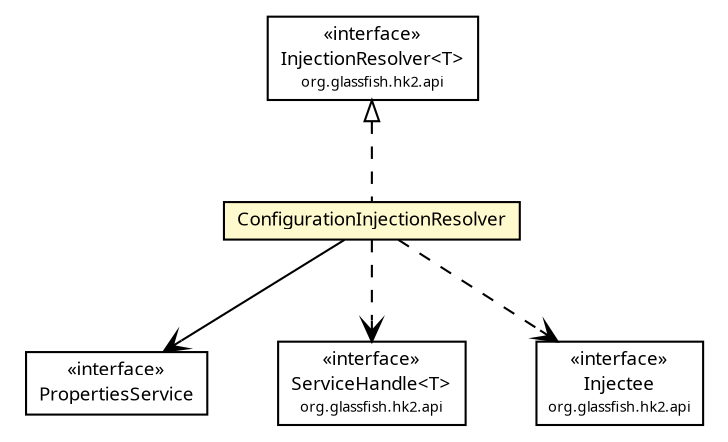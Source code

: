 #!/usr/local/bin/dot
#
# Class diagram 
# Generated by UMLGraph version R5_6-24-gf6e263 (http://www.umlgraph.org/)
#

digraph G {
	edge [fontname="Trebuchet MS",fontsize=10,labelfontname="Trebuchet MS",labelfontsize=10];
	node [fontname="Trebuchet MS",fontsize=10,shape=plaintext];
	nodesep=0.25;
	ranksep=0.5;
	// org.maxur.perfmodel.backend.service.PropertiesService
	c562 [label=<<table title="org.maxur.perfmodel.backend.service.PropertiesService" border="0" cellborder="1" cellspacing="0" cellpadding="2" port="p" href="./PropertiesService.html">
		<tr><td><table border="0" cellspacing="0" cellpadding="1">
<tr><td align="center" balign="center"> &#171;interface&#187; </td></tr>
<tr><td align="center" balign="center"><font face="Trebuchet MS"> PropertiesService </font></td></tr>
		</table></td></tr>
		</table>>, URL="./PropertiesService.html", fontname="Trebuchet MS", fontcolor="black", fontsize=9.0];
	// org.maxur.perfmodel.backend.service.ConfigurationInjectionResolver
	c566 [label=<<table title="org.maxur.perfmodel.backend.service.ConfigurationInjectionResolver" border="0" cellborder="1" cellspacing="0" cellpadding="2" port="p" bgcolor="lemonChiffon" href="./ConfigurationInjectionResolver.html">
		<tr><td><table border="0" cellspacing="0" cellpadding="1">
<tr><td align="center" balign="center"><font face="Trebuchet MS"> ConfigurationInjectionResolver </font></td></tr>
		</table></td></tr>
		</table>>, URL="./ConfigurationInjectionResolver.html", fontname="Trebuchet MS", fontcolor="black", fontsize=9.0];
	//org.maxur.perfmodel.backend.service.ConfigurationInjectionResolver implements org.glassfish.hk2.api.InjectionResolver<T>
	c576:p -> c566:p [dir=back,arrowtail=empty,style=dashed];
	// org.maxur.perfmodel.backend.service.ConfigurationInjectionResolver NAVASSOC org.maxur.perfmodel.backend.service.PropertiesService
	c566:p -> c562:p [taillabel="", label="", headlabel="", fontname="Trebuchet MS", fontcolor="black", fontsize=10.0, color="black", arrowhead=open];
	// org.maxur.perfmodel.backend.service.ConfigurationInjectionResolver DEPEND org.glassfish.hk2.api.ServiceHandle<T>
	c566:p -> c577:p [taillabel="", label="", headlabel="", fontname="Trebuchet MS", fontcolor="black", fontsize=10.0, color="black", arrowhead=open, style=dashed];
	// org.maxur.perfmodel.backend.service.ConfigurationInjectionResolver DEPEND org.glassfish.hk2.api.Injectee
	c566:p -> c580:p [taillabel="", label="", headlabel="", fontname="Trebuchet MS", fontcolor="black", fontsize=10.0, color="black", arrowhead=open, style=dashed];
	// org.glassfish.hk2.api.InjectionResolver<T>
	c576 [label=<<table title="org.glassfish.hk2.api.InjectionResolver" border="0" cellborder="1" cellspacing="0" cellpadding="2" port="p" href="http://java.sun.com/j2se/1.4.2/docs/api/org/glassfish/hk2/api/InjectionResolver.html">
		<tr><td><table border="0" cellspacing="0" cellpadding="1">
<tr><td align="center" balign="center"> &#171;interface&#187; </td></tr>
<tr><td align="center" balign="center"><font face="Trebuchet MS"> InjectionResolver&lt;T&gt; </font></td></tr>
<tr><td align="center" balign="center"><font face="Trebuchet MS" point-size="7.0"> org.glassfish.hk2.api </font></td></tr>
		</table></td></tr>
		</table>>, URL="http://java.sun.com/j2se/1.4.2/docs/api/org/glassfish/hk2/api/InjectionResolver.html", fontname="Trebuchet MS", fontcolor="black", fontsize=9.0];
	// org.glassfish.hk2.api.ServiceHandle<T>
	c577 [label=<<table title="org.glassfish.hk2.api.ServiceHandle" border="0" cellborder="1" cellspacing="0" cellpadding="2" port="p" href="http://java.sun.com/j2se/1.4.2/docs/api/org/glassfish/hk2/api/ServiceHandle.html">
		<tr><td><table border="0" cellspacing="0" cellpadding="1">
<tr><td align="center" balign="center"> &#171;interface&#187; </td></tr>
<tr><td align="center" balign="center"><font face="Trebuchet MS"> ServiceHandle&lt;T&gt; </font></td></tr>
<tr><td align="center" balign="center"><font face="Trebuchet MS" point-size="7.0"> org.glassfish.hk2.api </font></td></tr>
		</table></td></tr>
		</table>>, URL="http://java.sun.com/j2se/1.4.2/docs/api/org/glassfish/hk2/api/ServiceHandle.html", fontname="Trebuchet MS", fontcolor="black", fontsize=9.0];
	// org.glassfish.hk2.api.Injectee
	c580 [label=<<table title="org.glassfish.hk2.api.Injectee" border="0" cellborder="1" cellspacing="0" cellpadding="2" port="p" href="http://java.sun.com/j2se/1.4.2/docs/api/org/glassfish/hk2/api/Injectee.html">
		<tr><td><table border="0" cellspacing="0" cellpadding="1">
<tr><td align="center" balign="center"> &#171;interface&#187; </td></tr>
<tr><td align="center" balign="center"><font face="Trebuchet MS"> Injectee </font></td></tr>
<tr><td align="center" balign="center"><font face="Trebuchet MS" point-size="7.0"> org.glassfish.hk2.api </font></td></tr>
		</table></td></tr>
		</table>>, URL="http://java.sun.com/j2se/1.4.2/docs/api/org/glassfish/hk2/api/Injectee.html", fontname="Trebuchet MS", fontcolor="black", fontsize=9.0];
}

